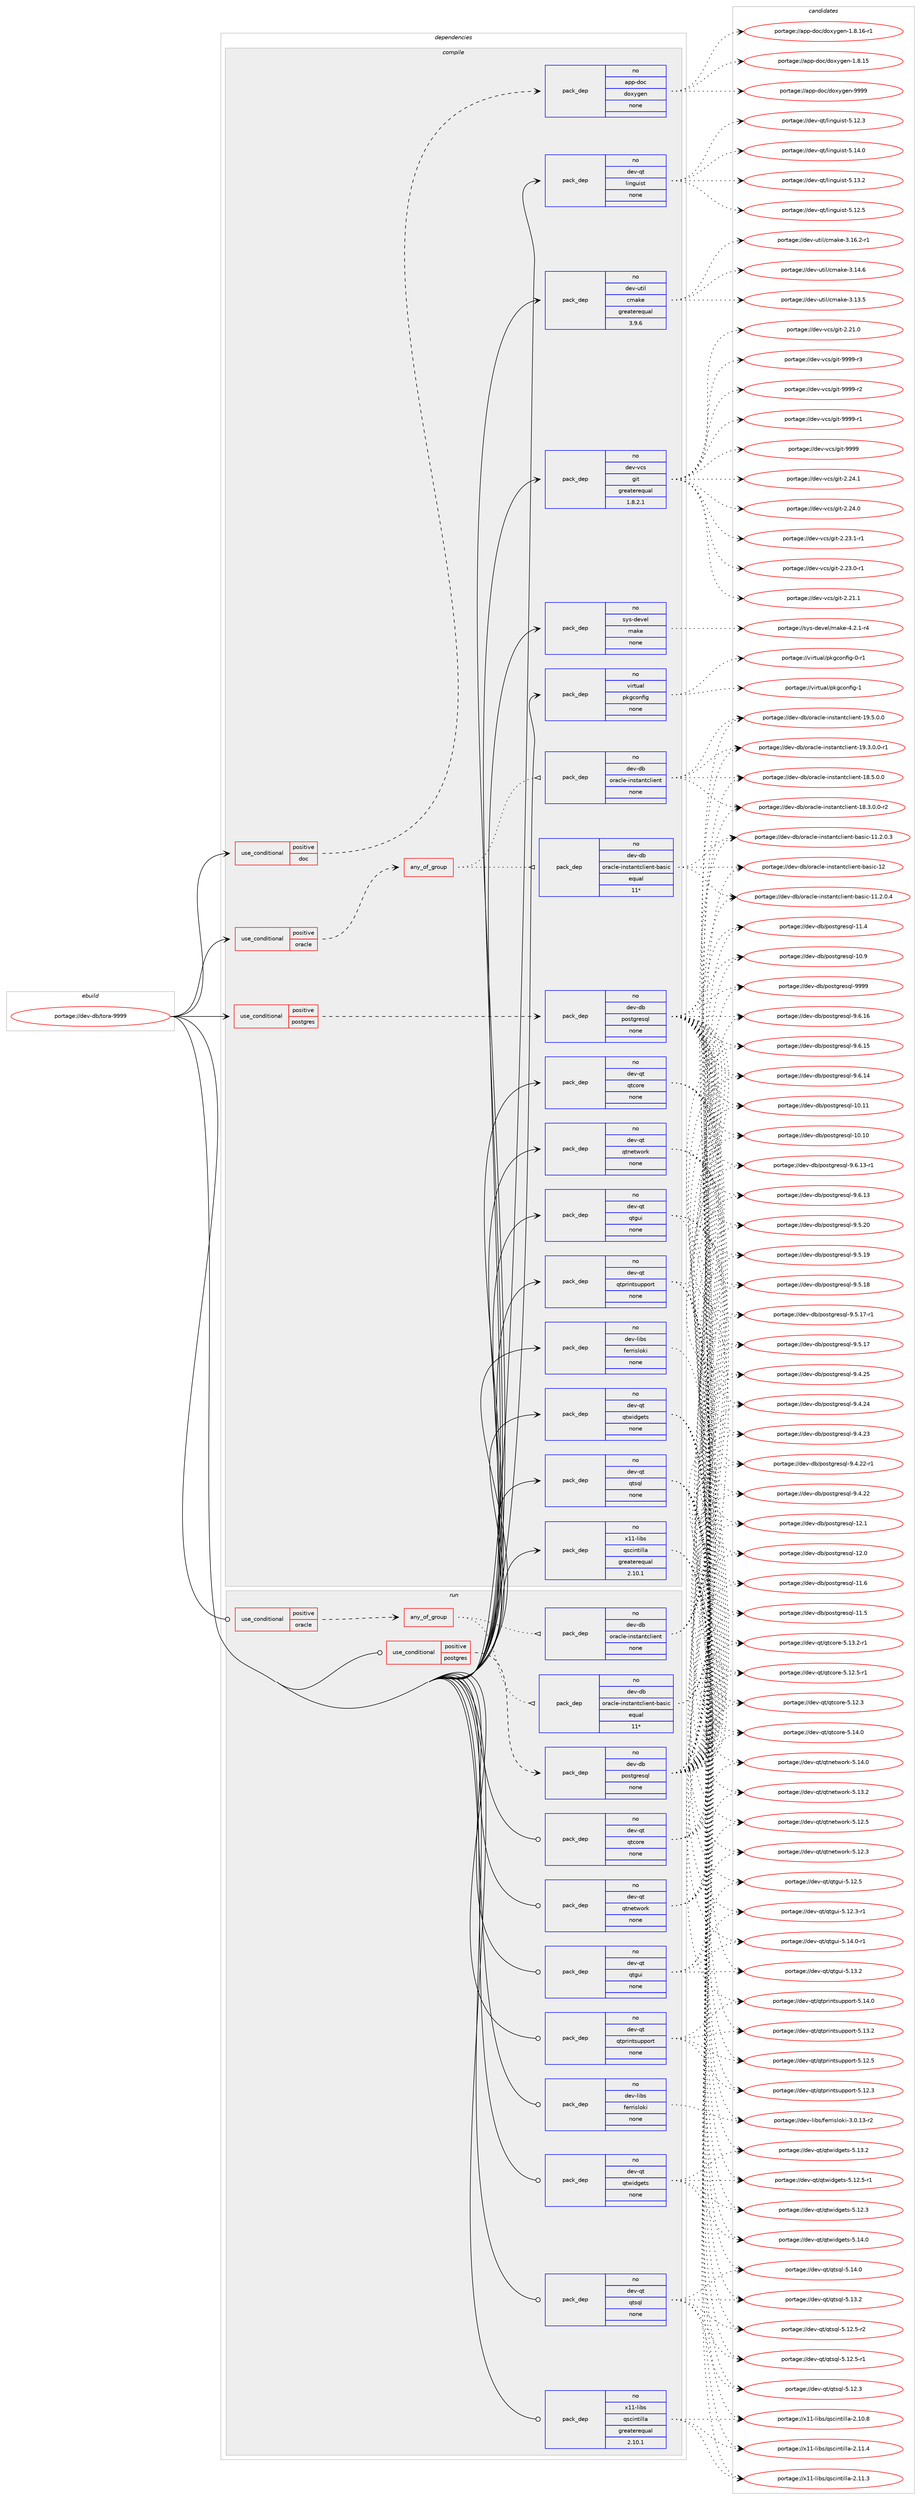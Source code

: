 digraph prolog {

# *************
# Graph options
# *************

newrank=true;
concentrate=true;
compound=true;
graph [rankdir=LR,fontname=Helvetica,fontsize=10,ranksep=1.5];#, ranksep=2.5, nodesep=0.2];
edge  [arrowhead=vee];
node  [fontname=Helvetica,fontsize=10];

# **********
# The ebuild
# **********

subgraph cluster_leftcol {
color=gray;
rank=same;
label=<<i>ebuild</i>>;
id [label="portage://dev-db/tora-9999", color=red, width=4, href="../dev-db/tora-9999.svg"];
}

# ****************
# The dependencies
# ****************

subgraph cluster_midcol {
color=gray;
label=<<i>dependencies</i>>;
subgraph cluster_compile {
fillcolor="#eeeeee";
style=filled;
label=<<i>compile</i>>;
subgraph cond135787 {
dependency576437 [label=<<TABLE BORDER="0" CELLBORDER="1" CELLSPACING="0" CELLPADDING="4"><TR><TD ROWSPAN="3" CELLPADDING="10">use_conditional</TD></TR><TR><TD>positive</TD></TR><TR><TD>doc</TD></TR></TABLE>>, shape=none, color=red];
subgraph pack433480 {
dependency576438 [label=<<TABLE BORDER="0" CELLBORDER="1" CELLSPACING="0" CELLPADDING="4" WIDTH="220"><TR><TD ROWSPAN="6" CELLPADDING="30">pack_dep</TD></TR><TR><TD WIDTH="110">no</TD></TR><TR><TD>app-doc</TD></TR><TR><TD>doxygen</TD></TR><TR><TD>none</TD></TR><TR><TD></TD></TR></TABLE>>, shape=none, color=blue];
}
dependency576437:e -> dependency576438:w [weight=20,style="dashed",arrowhead="vee"];
}
id:e -> dependency576437:w [weight=20,style="solid",arrowhead="vee"];
subgraph cond135788 {
dependency576439 [label=<<TABLE BORDER="0" CELLBORDER="1" CELLSPACING="0" CELLPADDING="4"><TR><TD ROWSPAN="3" CELLPADDING="10">use_conditional</TD></TR><TR><TD>positive</TD></TR><TR><TD>oracle</TD></TR></TABLE>>, shape=none, color=red];
subgraph any6933 {
dependency576440 [label=<<TABLE BORDER="0" CELLBORDER="1" CELLSPACING="0" CELLPADDING="4"><TR><TD CELLPADDING="10">any_of_group</TD></TR></TABLE>>, shape=none, color=red];subgraph pack433481 {
dependency576441 [label=<<TABLE BORDER="0" CELLBORDER="1" CELLSPACING="0" CELLPADDING="4" WIDTH="220"><TR><TD ROWSPAN="6" CELLPADDING="30">pack_dep</TD></TR><TR><TD WIDTH="110">no</TD></TR><TR><TD>dev-db</TD></TR><TR><TD>oracle-instantclient-basic</TD></TR><TR><TD>equal</TD></TR><TR><TD>11*</TD></TR></TABLE>>, shape=none, color=blue];
}
dependency576440:e -> dependency576441:w [weight=20,style="dotted",arrowhead="oinv"];
subgraph pack433482 {
dependency576442 [label=<<TABLE BORDER="0" CELLBORDER="1" CELLSPACING="0" CELLPADDING="4" WIDTH="220"><TR><TD ROWSPAN="6" CELLPADDING="30">pack_dep</TD></TR><TR><TD WIDTH="110">no</TD></TR><TR><TD>dev-db</TD></TR><TR><TD>oracle-instantclient</TD></TR><TR><TD>none</TD></TR><TR><TD></TD></TR></TABLE>>, shape=none, color=blue];
}
dependency576440:e -> dependency576442:w [weight=20,style="dotted",arrowhead="oinv"];
}
dependency576439:e -> dependency576440:w [weight=20,style="dashed",arrowhead="vee"];
}
id:e -> dependency576439:w [weight=20,style="solid",arrowhead="vee"];
subgraph cond135789 {
dependency576443 [label=<<TABLE BORDER="0" CELLBORDER="1" CELLSPACING="0" CELLPADDING="4"><TR><TD ROWSPAN="3" CELLPADDING="10">use_conditional</TD></TR><TR><TD>positive</TD></TR><TR><TD>postgres</TD></TR></TABLE>>, shape=none, color=red];
subgraph pack433483 {
dependency576444 [label=<<TABLE BORDER="0" CELLBORDER="1" CELLSPACING="0" CELLPADDING="4" WIDTH="220"><TR><TD ROWSPAN="6" CELLPADDING="30">pack_dep</TD></TR><TR><TD WIDTH="110">no</TD></TR><TR><TD>dev-db</TD></TR><TR><TD>postgresql</TD></TR><TR><TD>none</TD></TR><TR><TD></TD></TR></TABLE>>, shape=none, color=blue];
}
dependency576443:e -> dependency576444:w [weight=20,style="dashed",arrowhead="vee"];
}
id:e -> dependency576443:w [weight=20,style="solid",arrowhead="vee"];
subgraph pack433484 {
dependency576445 [label=<<TABLE BORDER="0" CELLBORDER="1" CELLSPACING="0" CELLPADDING="4" WIDTH="220"><TR><TD ROWSPAN="6" CELLPADDING="30">pack_dep</TD></TR><TR><TD WIDTH="110">no</TD></TR><TR><TD>dev-libs</TD></TR><TR><TD>ferrisloki</TD></TR><TR><TD>none</TD></TR><TR><TD></TD></TR></TABLE>>, shape=none, color=blue];
}
id:e -> dependency576445:w [weight=20,style="solid",arrowhead="vee"];
subgraph pack433485 {
dependency576446 [label=<<TABLE BORDER="0" CELLBORDER="1" CELLSPACING="0" CELLPADDING="4" WIDTH="220"><TR><TD ROWSPAN="6" CELLPADDING="30">pack_dep</TD></TR><TR><TD WIDTH="110">no</TD></TR><TR><TD>dev-qt</TD></TR><TR><TD>linguist</TD></TR><TR><TD>none</TD></TR><TR><TD></TD></TR></TABLE>>, shape=none, color=blue];
}
id:e -> dependency576446:w [weight=20,style="solid",arrowhead="vee"];
subgraph pack433486 {
dependency576447 [label=<<TABLE BORDER="0" CELLBORDER="1" CELLSPACING="0" CELLPADDING="4" WIDTH="220"><TR><TD ROWSPAN="6" CELLPADDING="30">pack_dep</TD></TR><TR><TD WIDTH="110">no</TD></TR><TR><TD>dev-qt</TD></TR><TR><TD>qtcore</TD></TR><TR><TD>none</TD></TR><TR><TD></TD></TR></TABLE>>, shape=none, color=blue];
}
id:e -> dependency576447:w [weight=20,style="solid",arrowhead="vee"];
subgraph pack433487 {
dependency576448 [label=<<TABLE BORDER="0" CELLBORDER="1" CELLSPACING="0" CELLPADDING="4" WIDTH="220"><TR><TD ROWSPAN="6" CELLPADDING="30">pack_dep</TD></TR><TR><TD WIDTH="110">no</TD></TR><TR><TD>dev-qt</TD></TR><TR><TD>qtgui</TD></TR><TR><TD>none</TD></TR><TR><TD></TD></TR></TABLE>>, shape=none, color=blue];
}
id:e -> dependency576448:w [weight=20,style="solid",arrowhead="vee"];
subgraph pack433488 {
dependency576449 [label=<<TABLE BORDER="0" CELLBORDER="1" CELLSPACING="0" CELLPADDING="4" WIDTH="220"><TR><TD ROWSPAN="6" CELLPADDING="30">pack_dep</TD></TR><TR><TD WIDTH="110">no</TD></TR><TR><TD>dev-qt</TD></TR><TR><TD>qtnetwork</TD></TR><TR><TD>none</TD></TR><TR><TD></TD></TR></TABLE>>, shape=none, color=blue];
}
id:e -> dependency576449:w [weight=20,style="solid",arrowhead="vee"];
subgraph pack433489 {
dependency576450 [label=<<TABLE BORDER="0" CELLBORDER="1" CELLSPACING="0" CELLPADDING="4" WIDTH="220"><TR><TD ROWSPAN="6" CELLPADDING="30">pack_dep</TD></TR><TR><TD WIDTH="110">no</TD></TR><TR><TD>dev-qt</TD></TR><TR><TD>qtprintsupport</TD></TR><TR><TD>none</TD></TR><TR><TD></TD></TR></TABLE>>, shape=none, color=blue];
}
id:e -> dependency576450:w [weight=20,style="solid",arrowhead="vee"];
subgraph pack433490 {
dependency576451 [label=<<TABLE BORDER="0" CELLBORDER="1" CELLSPACING="0" CELLPADDING="4" WIDTH="220"><TR><TD ROWSPAN="6" CELLPADDING="30">pack_dep</TD></TR><TR><TD WIDTH="110">no</TD></TR><TR><TD>dev-qt</TD></TR><TR><TD>qtsql</TD></TR><TR><TD>none</TD></TR><TR><TD></TD></TR></TABLE>>, shape=none, color=blue];
}
id:e -> dependency576451:w [weight=20,style="solid",arrowhead="vee"];
subgraph pack433491 {
dependency576452 [label=<<TABLE BORDER="0" CELLBORDER="1" CELLSPACING="0" CELLPADDING="4" WIDTH="220"><TR><TD ROWSPAN="6" CELLPADDING="30">pack_dep</TD></TR><TR><TD WIDTH="110">no</TD></TR><TR><TD>dev-qt</TD></TR><TR><TD>qtwidgets</TD></TR><TR><TD>none</TD></TR><TR><TD></TD></TR></TABLE>>, shape=none, color=blue];
}
id:e -> dependency576452:w [weight=20,style="solid",arrowhead="vee"];
subgraph pack433492 {
dependency576453 [label=<<TABLE BORDER="0" CELLBORDER="1" CELLSPACING="0" CELLPADDING="4" WIDTH="220"><TR><TD ROWSPAN="6" CELLPADDING="30">pack_dep</TD></TR><TR><TD WIDTH="110">no</TD></TR><TR><TD>dev-util</TD></TR><TR><TD>cmake</TD></TR><TR><TD>greaterequal</TD></TR><TR><TD>3.9.6</TD></TR></TABLE>>, shape=none, color=blue];
}
id:e -> dependency576453:w [weight=20,style="solid",arrowhead="vee"];
subgraph pack433493 {
dependency576454 [label=<<TABLE BORDER="0" CELLBORDER="1" CELLSPACING="0" CELLPADDING="4" WIDTH="220"><TR><TD ROWSPAN="6" CELLPADDING="30">pack_dep</TD></TR><TR><TD WIDTH="110">no</TD></TR><TR><TD>dev-vcs</TD></TR><TR><TD>git</TD></TR><TR><TD>greaterequal</TD></TR><TR><TD>1.8.2.1</TD></TR></TABLE>>, shape=none, color=blue];
}
id:e -> dependency576454:w [weight=20,style="solid",arrowhead="vee"];
subgraph pack433494 {
dependency576455 [label=<<TABLE BORDER="0" CELLBORDER="1" CELLSPACING="0" CELLPADDING="4" WIDTH="220"><TR><TD ROWSPAN="6" CELLPADDING="30">pack_dep</TD></TR><TR><TD WIDTH="110">no</TD></TR><TR><TD>sys-devel</TD></TR><TR><TD>make</TD></TR><TR><TD>none</TD></TR><TR><TD></TD></TR></TABLE>>, shape=none, color=blue];
}
id:e -> dependency576455:w [weight=20,style="solid",arrowhead="vee"];
subgraph pack433495 {
dependency576456 [label=<<TABLE BORDER="0" CELLBORDER="1" CELLSPACING="0" CELLPADDING="4" WIDTH="220"><TR><TD ROWSPAN="6" CELLPADDING="30">pack_dep</TD></TR><TR><TD WIDTH="110">no</TD></TR><TR><TD>virtual</TD></TR><TR><TD>pkgconfig</TD></TR><TR><TD>none</TD></TR><TR><TD></TD></TR></TABLE>>, shape=none, color=blue];
}
id:e -> dependency576456:w [weight=20,style="solid",arrowhead="vee"];
subgraph pack433496 {
dependency576457 [label=<<TABLE BORDER="0" CELLBORDER="1" CELLSPACING="0" CELLPADDING="4" WIDTH="220"><TR><TD ROWSPAN="6" CELLPADDING="30">pack_dep</TD></TR><TR><TD WIDTH="110">no</TD></TR><TR><TD>x11-libs</TD></TR><TR><TD>qscintilla</TD></TR><TR><TD>greaterequal</TD></TR><TR><TD>2.10.1</TD></TR></TABLE>>, shape=none, color=blue];
}
id:e -> dependency576457:w [weight=20,style="solid",arrowhead="vee"];
}
subgraph cluster_compileandrun {
fillcolor="#eeeeee";
style=filled;
label=<<i>compile and run</i>>;
}
subgraph cluster_run {
fillcolor="#eeeeee";
style=filled;
label=<<i>run</i>>;
subgraph cond135790 {
dependency576458 [label=<<TABLE BORDER="0" CELLBORDER="1" CELLSPACING="0" CELLPADDING="4"><TR><TD ROWSPAN="3" CELLPADDING="10">use_conditional</TD></TR><TR><TD>positive</TD></TR><TR><TD>oracle</TD></TR></TABLE>>, shape=none, color=red];
subgraph any6934 {
dependency576459 [label=<<TABLE BORDER="0" CELLBORDER="1" CELLSPACING="0" CELLPADDING="4"><TR><TD CELLPADDING="10">any_of_group</TD></TR></TABLE>>, shape=none, color=red];subgraph pack433497 {
dependency576460 [label=<<TABLE BORDER="0" CELLBORDER="1" CELLSPACING="0" CELLPADDING="4" WIDTH="220"><TR><TD ROWSPAN="6" CELLPADDING="30">pack_dep</TD></TR><TR><TD WIDTH="110">no</TD></TR><TR><TD>dev-db</TD></TR><TR><TD>oracle-instantclient-basic</TD></TR><TR><TD>equal</TD></TR><TR><TD>11*</TD></TR></TABLE>>, shape=none, color=blue];
}
dependency576459:e -> dependency576460:w [weight=20,style="dotted",arrowhead="oinv"];
subgraph pack433498 {
dependency576461 [label=<<TABLE BORDER="0" CELLBORDER="1" CELLSPACING="0" CELLPADDING="4" WIDTH="220"><TR><TD ROWSPAN="6" CELLPADDING="30">pack_dep</TD></TR><TR><TD WIDTH="110">no</TD></TR><TR><TD>dev-db</TD></TR><TR><TD>oracle-instantclient</TD></TR><TR><TD>none</TD></TR><TR><TD></TD></TR></TABLE>>, shape=none, color=blue];
}
dependency576459:e -> dependency576461:w [weight=20,style="dotted",arrowhead="oinv"];
}
dependency576458:e -> dependency576459:w [weight=20,style="dashed",arrowhead="vee"];
}
id:e -> dependency576458:w [weight=20,style="solid",arrowhead="odot"];
subgraph cond135791 {
dependency576462 [label=<<TABLE BORDER="0" CELLBORDER="1" CELLSPACING="0" CELLPADDING="4"><TR><TD ROWSPAN="3" CELLPADDING="10">use_conditional</TD></TR><TR><TD>positive</TD></TR><TR><TD>postgres</TD></TR></TABLE>>, shape=none, color=red];
subgraph pack433499 {
dependency576463 [label=<<TABLE BORDER="0" CELLBORDER="1" CELLSPACING="0" CELLPADDING="4" WIDTH="220"><TR><TD ROWSPAN="6" CELLPADDING="30">pack_dep</TD></TR><TR><TD WIDTH="110">no</TD></TR><TR><TD>dev-db</TD></TR><TR><TD>postgresql</TD></TR><TR><TD>none</TD></TR><TR><TD></TD></TR></TABLE>>, shape=none, color=blue];
}
dependency576462:e -> dependency576463:w [weight=20,style="dashed",arrowhead="vee"];
}
id:e -> dependency576462:w [weight=20,style="solid",arrowhead="odot"];
subgraph pack433500 {
dependency576464 [label=<<TABLE BORDER="0" CELLBORDER="1" CELLSPACING="0" CELLPADDING="4" WIDTH="220"><TR><TD ROWSPAN="6" CELLPADDING="30">pack_dep</TD></TR><TR><TD WIDTH="110">no</TD></TR><TR><TD>dev-libs</TD></TR><TR><TD>ferrisloki</TD></TR><TR><TD>none</TD></TR><TR><TD></TD></TR></TABLE>>, shape=none, color=blue];
}
id:e -> dependency576464:w [weight=20,style="solid",arrowhead="odot"];
subgraph pack433501 {
dependency576465 [label=<<TABLE BORDER="0" CELLBORDER="1" CELLSPACING="0" CELLPADDING="4" WIDTH="220"><TR><TD ROWSPAN="6" CELLPADDING="30">pack_dep</TD></TR><TR><TD WIDTH="110">no</TD></TR><TR><TD>dev-qt</TD></TR><TR><TD>qtcore</TD></TR><TR><TD>none</TD></TR><TR><TD></TD></TR></TABLE>>, shape=none, color=blue];
}
id:e -> dependency576465:w [weight=20,style="solid",arrowhead="odot"];
subgraph pack433502 {
dependency576466 [label=<<TABLE BORDER="0" CELLBORDER="1" CELLSPACING="0" CELLPADDING="4" WIDTH="220"><TR><TD ROWSPAN="6" CELLPADDING="30">pack_dep</TD></TR><TR><TD WIDTH="110">no</TD></TR><TR><TD>dev-qt</TD></TR><TR><TD>qtgui</TD></TR><TR><TD>none</TD></TR><TR><TD></TD></TR></TABLE>>, shape=none, color=blue];
}
id:e -> dependency576466:w [weight=20,style="solid",arrowhead="odot"];
subgraph pack433503 {
dependency576467 [label=<<TABLE BORDER="0" CELLBORDER="1" CELLSPACING="0" CELLPADDING="4" WIDTH="220"><TR><TD ROWSPAN="6" CELLPADDING="30">pack_dep</TD></TR><TR><TD WIDTH="110">no</TD></TR><TR><TD>dev-qt</TD></TR><TR><TD>qtnetwork</TD></TR><TR><TD>none</TD></TR><TR><TD></TD></TR></TABLE>>, shape=none, color=blue];
}
id:e -> dependency576467:w [weight=20,style="solid",arrowhead="odot"];
subgraph pack433504 {
dependency576468 [label=<<TABLE BORDER="0" CELLBORDER="1" CELLSPACING="0" CELLPADDING="4" WIDTH="220"><TR><TD ROWSPAN="6" CELLPADDING="30">pack_dep</TD></TR><TR><TD WIDTH="110">no</TD></TR><TR><TD>dev-qt</TD></TR><TR><TD>qtprintsupport</TD></TR><TR><TD>none</TD></TR><TR><TD></TD></TR></TABLE>>, shape=none, color=blue];
}
id:e -> dependency576468:w [weight=20,style="solid",arrowhead="odot"];
subgraph pack433505 {
dependency576469 [label=<<TABLE BORDER="0" CELLBORDER="1" CELLSPACING="0" CELLPADDING="4" WIDTH="220"><TR><TD ROWSPAN="6" CELLPADDING="30">pack_dep</TD></TR><TR><TD WIDTH="110">no</TD></TR><TR><TD>dev-qt</TD></TR><TR><TD>qtsql</TD></TR><TR><TD>none</TD></TR><TR><TD></TD></TR></TABLE>>, shape=none, color=blue];
}
id:e -> dependency576469:w [weight=20,style="solid",arrowhead="odot"];
subgraph pack433506 {
dependency576470 [label=<<TABLE BORDER="0" CELLBORDER="1" CELLSPACING="0" CELLPADDING="4" WIDTH="220"><TR><TD ROWSPAN="6" CELLPADDING="30">pack_dep</TD></TR><TR><TD WIDTH="110">no</TD></TR><TR><TD>dev-qt</TD></TR><TR><TD>qtwidgets</TD></TR><TR><TD>none</TD></TR><TR><TD></TD></TR></TABLE>>, shape=none, color=blue];
}
id:e -> dependency576470:w [weight=20,style="solid",arrowhead="odot"];
subgraph pack433507 {
dependency576471 [label=<<TABLE BORDER="0" CELLBORDER="1" CELLSPACING="0" CELLPADDING="4" WIDTH="220"><TR><TD ROWSPAN="6" CELLPADDING="30">pack_dep</TD></TR><TR><TD WIDTH="110">no</TD></TR><TR><TD>x11-libs</TD></TR><TR><TD>qscintilla</TD></TR><TR><TD>greaterequal</TD></TR><TR><TD>2.10.1</TD></TR></TABLE>>, shape=none, color=blue];
}
id:e -> dependency576471:w [weight=20,style="solid",arrowhead="odot"];
}
}

# **************
# The candidates
# **************

subgraph cluster_choices {
rank=same;
color=gray;
label=<<i>candidates</i>>;

subgraph choice433480 {
color=black;
nodesep=1;
choice971121124510011199471001111201211031011104557575757 [label="portage://app-doc/doxygen-9999", color=red, width=4,href="../app-doc/doxygen-9999.svg"];
choice97112112451001119947100111120121103101110454946564649544511449 [label="portage://app-doc/doxygen-1.8.16-r1", color=red, width=4,href="../app-doc/doxygen-1.8.16-r1.svg"];
choice9711211245100111994710011112012110310111045494656464953 [label="portage://app-doc/doxygen-1.8.15", color=red, width=4,href="../app-doc/doxygen-1.8.15.svg"];
dependency576438:e -> choice971121124510011199471001111201211031011104557575757:w [style=dotted,weight="100"];
dependency576438:e -> choice97112112451001119947100111120121103101110454946564649544511449:w [style=dotted,weight="100"];
dependency576438:e -> choice9711211245100111994710011112012110310111045494656464953:w [style=dotted,weight="100"];
}
subgraph choice433481 {
color=black;
nodesep=1;
choice100101118451009847111114979910810145105110115116971101169910810510111011645989711510599454950 [label="portage://dev-db/oracle-instantclient-basic-12", color=red, width=4,href="../dev-db/oracle-instantclient-basic-12.svg"];
choice100101118451009847111114979910810145105110115116971101169910810510111011645989711510599454949465046484652 [label="portage://dev-db/oracle-instantclient-basic-11.2.0.4", color=red, width=4,href="../dev-db/oracle-instantclient-basic-11.2.0.4.svg"];
choice100101118451009847111114979910810145105110115116971101169910810510111011645989711510599454949465046484651 [label="portage://dev-db/oracle-instantclient-basic-11.2.0.3", color=red, width=4,href="../dev-db/oracle-instantclient-basic-11.2.0.3.svg"];
dependency576441:e -> choice100101118451009847111114979910810145105110115116971101169910810510111011645989711510599454950:w [style=dotted,weight="100"];
dependency576441:e -> choice100101118451009847111114979910810145105110115116971101169910810510111011645989711510599454949465046484652:w [style=dotted,weight="100"];
dependency576441:e -> choice100101118451009847111114979910810145105110115116971101169910810510111011645989711510599454949465046484651:w [style=dotted,weight="100"];
}
subgraph choice433482 {
color=black;
nodesep=1;
choice1001011184510098471111149799108101451051101151169711011699108105101110116454957465346484648 [label="portage://dev-db/oracle-instantclient-19.5.0.0", color=red, width=4,href="../dev-db/oracle-instantclient-19.5.0.0.svg"];
choice10010111845100984711111497991081014510511011511697110116991081051011101164549574651464846484511449 [label="portage://dev-db/oracle-instantclient-19.3.0.0-r1", color=red, width=4,href="../dev-db/oracle-instantclient-19.3.0.0-r1.svg"];
choice1001011184510098471111149799108101451051101151169711011699108105101110116454956465346484648 [label="portage://dev-db/oracle-instantclient-18.5.0.0", color=red, width=4,href="../dev-db/oracle-instantclient-18.5.0.0.svg"];
choice10010111845100984711111497991081014510511011511697110116991081051011101164549564651464846484511450 [label="portage://dev-db/oracle-instantclient-18.3.0.0-r2", color=red, width=4,href="../dev-db/oracle-instantclient-18.3.0.0-r2.svg"];
dependency576442:e -> choice1001011184510098471111149799108101451051101151169711011699108105101110116454957465346484648:w [style=dotted,weight="100"];
dependency576442:e -> choice10010111845100984711111497991081014510511011511697110116991081051011101164549574651464846484511449:w [style=dotted,weight="100"];
dependency576442:e -> choice1001011184510098471111149799108101451051101151169711011699108105101110116454956465346484648:w [style=dotted,weight="100"];
dependency576442:e -> choice10010111845100984711111497991081014510511011511697110116991081051011101164549564651464846484511450:w [style=dotted,weight="100"];
}
subgraph choice433483 {
color=black;
nodesep=1;
choice1001011184510098471121111151161031141011151131084557575757 [label="portage://dev-db/postgresql-9999", color=red, width=4,href="../dev-db/postgresql-9999.svg"];
choice10010111845100984711211111511610311410111511310845574654464954 [label="portage://dev-db/postgresql-9.6.16", color=red, width=4,href="../dev-db/postgresql-9.6.16.svg"];
choice10010111845100984711211111511610311410111511310845574654464953 [label="portage://dev-db/postgresql-9.6.15", color=red, width=4,href="../dev-db/postgresql-9.6.15.svg"];
choice10010111845100984711211111511610311410111511310845574654464952 [label="portage://dev-db/postgresql-9.6.14", color=red, width=4,href="../dev-db/postgresql-9.6.14.svg"];
choice100101118451009847112111115116103114101115113108455746544649514511449 [label="portage://dev-db/postgresql-9.6.13-r1", color=red, width=4,href="../dev-db/postgresql-9.6.13-r1.svg"];
choice10010111845100984711211111511610311410111511310845574654464951 [label="portage://dev-db/postgresql-9.6.13", color=red, width=4,href="../dev-db/postgresql-9.6.13.svg"];
choice10010111845100984711211111511610311410111511310845574653465048 [label="portage://dev-db/postgresql-9.5.20", color=red, width=4,href="../dev-db/postgresql-9.5.20.svg"];
choice10010111845100984711211111511610311410111511310845574653464957 [label="portage://dev-db/postgresql-9.5.19", color=red, width=4,href="../dev-db/postgresql-9.5.19.svg"];
choice10010111845100984711211111511610311410111511310845574653464956 [label="portage://dev-db/postgresql-9.5.18", color=red, width=4,href="../dev-db/postgresql-9.5.18.svg"];
choice100101118451009847112111115116103114101115113108455746534649554511449 [label="portage://dev-db/postgresql-9.5.17-r1", color=red, width=4,href="../dev-db/postgresql-9.5.17-r1.svg"];
choice10010111845100984711211111511610311410111511310845574653464955 [label="portage://dev-db/postgresql-9.5.17", color=red, width=4,href="../dev-db/postgresql-9.5.17.svg"];
choice10010111845100984711211111511610311410111511310845574652465053 [label="portage://dev-db/postgresql-9.4.25", color=red, width=4,href="../dev-db/postgresql-9.4.25.svg"];
choice10010111845100984711211111511610311410111511310845574652465052 [label="portage://dev-db/postgresql-9.4.24", color=red, width=4,href="../dev-db/postgresql-9.4.24.svg"];
choice10010111845100984711211111511610311410111511310845574652465051 [label="portage://dev-db/postgresql-9.4.23", color=red, width=4,href="../dev-db/postgresql-9.4.23.svg"];
choice100101118451009847112111115116103114101115113108455746524650504511449 [label="portage://dev-db/postgresql-9.4.22-r1", color=red, width=4,href="../dev-db/postgresql-9.4.22-r1.svg"];
choice10010111845100984711211111511610311410111511310845574652465050 [label="portage://dev-db/postgresql-9.4.22", color=red, width=4,href="../dev-db/postgresql-9.4.22.svg"];
choice1001011184510098471121111151161031141011151131084549504649 [label="portage://dev-db/postgresql-12.1", color=red, width=4,href="../dev-db/postgresql-12.1.svg"];
choice1001011184510098471121111151161031141011151131084549504648 [label="portage://dev-db/postgresql-12.0", color=red, width=4,href="../dev-db/postgresql-12.0.svg"];
choice1001011184510098471121111151161031141011151131084549494654 [label="portage://dev-db/postgresql-11.6", color=red, width=4,href="../dev-db/postgresql-11.6.svg"];
choice1001011184510098471121111151161031141011151131084549494653 [label="portage://dev-db/postgresql-11.5", color=red, width=4,href="../dev-db/postgresql-11.5.svg"];
choice1001011184510098471121111151161031141011151131084549494652 [label="portage://dev-db/postgresql-11.4", color=red, width=4,href="../dev-db/postgresql-11.4.svg"];
choice1001011184510098471121111151161031141011151131084549484657 [label="portage://dev-db/postgresql-10.9", color=red, width=4,href="../dev-db/postgresql-10.9.svg"];
choice100101118451009847112111115116103114101115113108454948464949 [label="portage://dev-db/postgresql-10.11", color=red, width=4,href="../dev-db/postgresql-10.11.svg"];
choice100101118451009847112111115116103114101115113108454948464948 [label="portage://dev-db/postgresql-10.10", color=red, width=4,href="../dev-db/postgresql-10.10.svg"];
dependency576444:e -> choice1001011184510098471121111151161031141011151131084557575757:w [style=dotted,weight="100"];
dependency576444:e -> choice10010111845100984711211111511610311410111511310845574654464954:w [style=dotted,weight="100"];
dependency576444:e -> choice10010111845100984711211111511610311410111511310845574654464953:w [style=dotted,weight="100"];
dependency576444:e -> choice10010111845100984711211111511610311410111511310845574654464952:w [style=dotted,weight="100"];
dependency576444:e -> choice100101118451009847112111115116103114101115113108455746544649514511449:w [style=dotted,weight="100"];
dependency576444:e -> choice10010111845100984711211111511610311410111511310845574654464951:w [style=dotted,weight="100"];
dependency576444:e -> choice10010111845100984711211111511610311410111511310845574653465048:w [style=dotted,weight="100"];
dependency576444:e -> choice10010111845100984711211111511610311410111511310845574653464957:w [style=dotted,weight="100"];
dependency576444:e -> choice10010111845100984711211111511610311410111511310845574653464956:w [style=dotted,weight="100"];
dependency576444:e -> choice100101118451009847112111115116103114101115113108455746534649554511449:w [style=dotted,weight="100"];
dependency576444:e -> choice10010111845100984711211111511610311410111511310845574653464955:w [style=dotted,weight="100"];
dependency576444:e -> choice10010111845100984711211111511610311410111511310845574652465053:w [style=dotted,weight="100"];
dependency576444:e -> choice10010111845100984711211111511610311410111511310845574652465052:w [style=dotted,weight="100"];
dependency576444:e -> choice10010111845100984711211111511610311410111511310845574652465051:w [style=dotted,weight="100"];
dependency576444:e -> choice100101118451009847112111115116103114101115113108455746524650504511449:w [style=dotted,weight="100"];
dependency576444:e -> choice10010111845100984711211111511610311410111511310845574652465050:w [style=dotted,weight="100"];
dependency576444:e -> choice1001011184510098471121111151161031141011151131084549504649:w [style=dotted,weight="100"];
dependency576444:e -> choice1001011184510098471121111151161031141011151131084549504648:w [style=dotted,weight="100"];
dependency576444:e -> choice1001011184510098471121111151161031141011151131084549494654:w [style=dotted,weight="100"];
dependency576444:e -> choice1001011184510098471121111151161031141011151131084549494653:w [style=dotted,weight="100"];
dependency576444:e -> choice1001011184510098471121111151161031141011151131084549494652:w [style=dotted,weight="100"];
dependency576444:e -> choice1001011184510098471121111151161031141011151131084549484657:w [style=dotted,weight="100"];
dependency576444:e -> choice100101118451009847112111115116103114101115113108454948464949:w [style=dotted,weight="100"];
dependency576444:e -> choice100101118451009847112111115116103114101115113108454948464948:w [style=dotted,weight="100"];
}
subgraph choice433484 {
color=black;
nodesep=1;
choice100101118451081059811547102101114114105115108111107105455146484649514511450 [label="portage://dev-libs/ferrisloki-3.0.13-r2", color=red, width=4,href="../dev-libs/ferrisloki-3.0.13-r2.svg"];
dependency576445:e -> choice100101118451081059811547102101114114105115108111107105455146484649514511450:w [style=dotted,weight="100"];
}
subgraph choice433485 {
color=black;
nodesep=1;
choice100101118451131164710810511010311710511511645534649524648 [label="portage://dev-qt/linguist-5.14.0", color=red, width=4,href="../dev-qt/linguist-5.14.0.svg"];
choice100101118451131164710810511010311710511511645534649514650 [label="portage://dev-qt/linguist-5.13.2", color=red, width=4,href="../dev-qt/linguist-5.13.2.svg"];
choice100101118451131164710810511010311710511511645534649504653 [label="portage://dev-qt/linguist-5.12.5", color=red, width=4,href="../dev-qt/linguist-5.12.5.svg"];
choice100101118451131164710810511010311710511511645534649504651 [label="portage://dev-qt/linguist-5.12.3", color=red, width=4,href="../dev-qt/linguist-5.12.3.svg"];
dependency576446:e -> choice100101118451131164710810511010311710511511645534649524648:w [style=dotted,weight="100"];
dependency576446:e -> choice100101118451131164710810511010311710511511645534649514650:w [style=dotted,weight="100"];
dependency576446:e -> choice100101118451131164710810511010311710511511645534649504653:w [style=dotted,weight="100"];
dependency576446:e -> choice100101118451131164710810511010311710511511645534649504651:w [style=dotted,weight="100"];
}
subgraph choice433486 {
color=black;
nodesep=1;
choice10010111845113116471131169911111410145534649524648 [label="portage://dev-qt/qtcore-5.14.0", color=red, width=4,href="../dev-qt/qtcore-5.14.0.svg"];
choice100101118451131164711311699111114101455346495146504511449 [label="portage://dev-qt/qtcore-5.13.2-r1", color=red, width=4,href="../dev-qt/qtcore-5.13.2-r1.svg"];
choice100101118451131164711311699111114101455346495046534511449 [label="portage://dev-qt/qtcore-5.12.5-r1", color=red, width=4,href="../dev-qt/qtcore-5.12.5-r1.svg"];
choice10010111845113116471131169911111410145534649504651 [label="portage://dev-qt/qtcore-5.12.3", color=red, width=4,href="../dev-qt/qtcore-5.12.3.svg"];
dependency576447:e -> choice10010111845113116471131169911111410145534649524648:w [style=dotted,weight="100"];
dependency576447:e -> choice100101118451131164711311699111114101455346495146504511449:w [style=dotted,weight="100"];
dependency576447:e -> choice100101118451131164711311699111114101455346495046534511449:w [style=dotted,weight="100"];
dependency576447:e -> choice10010111845113116471131169911111410145534649504651:w [style=dotted,weight="100"];
}
subgraph choice433487 {
color=black;
nodesep=1;
choice1001011184511311647113116103117105455346495246484511449 [label="portage://dev-qt/qtgui-5.14.0-r1", color=red, width=4,href="../dev-qt/qtgui-5.14.0-r1.svg"];
choice100101118451131164711311610311710545534649514650 [label="portage://dev-qt/qtgui-5.13.2", color=red, width=4,href="../dev-qt/qtgui-5.13.2.svg"];
choice100101118451131164711311610311710545534649504653 [label="portage://dev-qt/qtgui-5.12.5", color=red, width=4,href="../dev-qt/qtgui-5.12.5.svg"];
choice1001011184511311647113116103117105455346495046514511449 [label="portage://dev-qt/qtgui-5.12.3-r1", color=red, width=4,href="../dev-qt/qtgui-5.12.3-r1.svg"];
dependency576448:e -> choice1001011184511311647113116103117105455346495246484511449:w [style=dotted,weight="100"];
dependency576448:e -> choice100101118451131164711311610311710545534649514650:w [style=dotted,weight="100"];
dependency576448:e -> choice100101118451131164711311610311710545534649504653:w [style=dotted,weight="100"];
dependency576448:e -> choice1001011184511311647113116103117105455346495046514511449:w [style=dotted,weight="100"];
}
subgraph choice433488 {
color=black;
nodesep=1;
choice100101118451131164711311611010111611911111410745534649524648 [label="portage://dev-qt/qtnetwork-5.14.0", color=red, width=4,href="../dev-qt/qtnetwork-5.14.0.svg"];
choice100101118451131164711311611010111611911111410745534649514650 [label="portage://dev-qt/qtnetwork-5.13.2", color=red, width=4,href="../dev-qt/qtnetwork-5.13.2.svg"];
choice100101118451131164711311611010111611911111410745534649504653 [label="portage://dev-qt/qtnetwork-5.12.5", color=red, width=4,href="../dev-qt/qtnetwork-5.12.5.svg"];
choice100101118451131164711311611010111611911111410745534649504651 [label="portage://dev-qt/qtnetwork-5.12.3", color=red, width=4,href="../dev-qt/qtnetwork-5.12.3.svg"];
dependency576449:e -> choice100101118451131164711311611010111611911111410745534649524648:w [style=dotted,weight="100"];
dependency576449:e -> choice100101118451131164711311611010111611911111410745534649514650:w [style=dotted,weight="100"];
dependency576449:e -> choice100101118451131164711311611010111611911111410745534649504653:w [style=dotted,weight="100"];
dependency576449:e -> choice100101118451131164711311611010111611911111410745534649504651:w [style=dotted,weight="100"];
}
subgraph choice433489 {
color=black;
nodesep=1;
choice100101118451131164711311611211410511011611511711211211111411645534649524648 [label="portage://dev-qt/qtprintsupport-5.14.0", color=red, width=4,href="../dev-qt/qtprintsupport-5.14.0.svg"];
choice100101118451131164711311611211410511011611511711211211111411645534649514650 [label="portage://dev-qt/qtprintsupport-5.13.2", color=red, width=4,href="../dev-qt/qtprintsupport-5.13.2.svg"];
choice100101118451131164711311611211410511011611511711211211111411645534649504653 [label="portage://dev-qt/qtprintsupport-5.12.5", color=red, width=4,href="../dev-qt/qtprintsupport-5.12.5.svg"];
choice100101118451131164711311611211410511011611511711211211111411645534649504651 [label="portage://dev-qt/qtprintsupport-5.12.3", color=red, width=4,href="../dev-qt/qtprintsupport-5.12.3.svg"];
dependency576450:e -> choice100101118451131164711311611211410511011611511711211211111411645534649524648:w [style=dotted,weight="100"];
dependency576450:e -> choice100101118451131164711311611211410511011611511711211211111411645534649514650:w [style=dotted,weight="100"];
dependency576450:e -> choice100101118451131164711311611211410511011611511711211211111411645534649504653:w [style=dotted,weight="100"];
dependency576450:e -> choice100101118451131164711311611211410511011611511711211211111411645534649504651:w [style=dotted,weight="100"];
}
subgraph choice433490 {
color=black;
nodesep=1;
choice100101118451131164711311611511310845534649524648 [label="portage://dev-qt/qtsql-5.14.0", color=red, width=4,href="../dev-qt/qtsql-5.14.0.svg"];
choice100101118451131164711311611511310845534649514650 [label="portage://dev-qt/qtsql-5.13.2", color=red, width=4,href="../dev-qt/qtsql-5.13.2.svg"];
choice1001011184511311647113116115113108455346495046534511450 [label="portage://dev-qt/qtsql-5.12.5-r2", color=red, width=4,href="../dev-qt/qtsql-5.12.5-r2.svg"];
choice1001011184511311647113116115113108455346495046534511449 [label="portage://dev-qt/qtsql-5.12.5-r1", color=red, width=4,href="../dev-qt/qtsql-5.12.5-r1.svg"];
choice100101118451131164711311611511310845534649504651 [label="portage://dev-qt/qtsql-5.12.3", color=red, width=4,href="../dev-qt/qtsql-5.12.3.svg"];
dependency576451:e -> choice100101118451131164711311611511310845534649524648:w [style=dotted,weight="100"];
dependency576451:e -> choice100101118451131164711311611511310845534649514650:w [style=dotted,weight="100"];
dependency576451:e -> choice1001011184511311647113116115113108455346495046534511450:w [style=dotted,weight="100"];
dependency576451:e -> choice1001011184511311647113116115113108455346495046534511449:w [style=dotted,weight="100"];
dependency576451:e -> choice100101118451131164711311611511310845534649504651:w [style=dotted,weight="100"];
}
subgraph choice433491 {
color=black;
nodesep=1;
choice100101118451131164711311611910510010310111611545534649524648 [label="portage://dev-qt/qtwidgets-5.14.0", color=red, width=4,href="../dev-qt/qtwidgets-5.14.0.svg"];
choice100101118451131164711311611910510010310111611545534649514650 [label="portage://dev-qt/qtwidgets-5.13.2", color=red, width=4,href="../dev-qt/qtwidgets-5.13.2.svg"];
choice1001011184511311647113116119105100103101116115455346495046534511449 [label="portage://dev-qt/qtwidgets-5.12.5-r1", color=red, width=4,href="../dev-qt/qtwidgets-5.12.5-r1.svg"];
choice100101118451131164711311611910510010310111611545534649504651 [label="portage://dev-qt/qtwidgets-5.12.3", color=red, width=4,href="../dev-qt/qtwidgets-5.12.3.svg"];
dependency576452:e -> choice100101118451131164711311611910510010310111611545534649524648:w [style=dotted,weight="100"];
dependency576452:e -> choice100101118451131164711311611910510010310111611545534649514650:w [style=dotted,weight="100"];
dependency576452:e -> choice1001011184511311647113116119105100103101116115455346495046534511449:w [style=dotted,weight="100"];
dependency576452:e -> choice100101118451131164711311611910510010310111611545534649504651:w [style=dotted,weight="100"];
}
subgraph choice433492 {
color=black;
nodesep=1;
choice10010111845117116105108479910997107101455146495446504511449 [label="portage://dev-util/cmake-3.16.2-r1", color=red, width=4,href="../dev-util/cmake-3.16.2-r1.svg"];
choice1001011184511711610510847991099710710145514649524654 [label="portage://dev-util/cmake-3.14.6", color=red, width=4,href="../dev-util/cmake-3.14.6.svg"];
choice1001011184511711610510847991099710710145514649514653 [label="portage://dev-util/cmake-3.13.5", color=red, width=4,href="../dev-util/cmake-3.13.5.svg"];
dependency576453:e -> choice10010111845117116105108479910997107101455146495446504511449:w [style=dotted,weight="100"];
dependency576453:e -> choice1001011184511711610510847991099710710145514649524654:w [style=dotted,weight="100"];
dependency576453:e -> choice1001011184511711610510847991099710710145514649514653:w [style=dotted,weight="100"];
}
subgraph choice433493 {
color=black;
nodesep=1;
choice10010111845118991154710310511645575757574511451 [label="portage://dev-vcs/git-9999-r3", color=red, width=4,href="../dev-vcs/git-9999-r3.svg"];
choice10010111845118991154710310511645575757574511450 [label="portage://dev-vcs/git-9999-r2", color=red, width=4,href="../dev-vcs/git-9999-r2.svg"];
choice10010111845118991154710310511645575757574511449 [label="portage://dev-vcs/git-9999-r1", color=red, width=4,href="../dev-vcs/git-9999-r1.svg"];
choice1001011184511899115471031051164557575757 [label="portage://dev-vcs/git-9999", color=red, width=4,href="../dev-vcs/git-9999.svg"];
choice10010111845118991154710310511645504650524649 [label="portage://dev-vcs/git-2.24.1", color=red, width=4,href="../dev-vcs/git-2.24.1.svg"];
choice10010111845118991154710310511645504650524648 [label="portage://dev-vcs/git-2.24.0", color=red, width=4,href="../dev-vcs/git-2.24.0.svg"];
choice100101118451189911547103105116455046505146494511449 [label="portage://dev-vcs/git-2.23.1-r1", color=red, width=4,href="../dev-vcs/git-2.23.1-r1.svg"];
choice100101118451189911547103105116455046505146484511449 [label="portage://dev-vcs/git-2.23.0-r1", color=red, width=4,href="../dev-vcs/git-2.23.0-r1.svg"];
choice10010111845118991154710310511645504650494649 [label="portage://dev-vcs/git-2.21.1", color=red, width=4,href="../dev-vcs/git-2.21.1.svg"];
choice10010111845118991154710310511645504650494648 [label="portage://dev-vcs/git-2.21.0", color=red, width=4,href="../dev-vcs/git-2.21.0.svg"];
dependency576454:e -> choice10010111845118991154710310511645575757574511451:w [style=dotted,weight="100"];
dependency576454:e -> choice10010111845118991154710310511645575757574511450:w [style=dotted,weight="100"];
dependency576454:e -> choice10010111845118991154710310511645575757574511449:w [style=dotted,weight="100"];
dependency576454:e -> choice1001011184511899115471031051164557575757:w [style=dotted,weight="100"];
dependency576454:e -> choice10010111845118991154710310511645504650524649:w [style=dotted,weight="100"];
dependency576454:e -> choice10010111845118991154710310511645504650524648:w [style=dotted,weight="100"];
dependency576454:e -> choice100101118451189911547103105116455046505146494511449:w [style=dotted,weight="100"];
dependency576454:e -> choice100101118451189911547103105116455046505146484511449:w [style=dotted,weight="100"];
dependency576454:e -> choice10010111845118991154710310511645504650494649:w [style=dotted,weight="100"];
dependency576454:e -> choice10010111845118991154710310511645504650494648:w [style=dotted,weight="100"];
}
subgraph choice433494 {
color=black;
nodesep=1;
choice1151211154510010111810110847109971071014552465046494511452 [label="portage://sys-devel/make-4.2.1-r4", color=red, width=4,href="../sys-devel/make-4.2.1-r4.svg"];
dependency576455:e -> choice1151211154510010111810110847109971071014552465046494511452:w [style=dotted,weight="100"];
}
subgraph choice433495 {
color=black;
nodesep=1;
choice1181051141161179710847112107103991111101021051034549 [label="portage://virtual/pkgconfig-1", color=red, width=4,href="../virtual/pkgconfig-1.svg"];
choice11810511411611797108471121071039911111010210510345484511449 [label="portage://virtual/pkgconfig-0-r1", color=red, width=4,href="../virtual/pkgconfig-0-r1.svg"];
dependency576456:e -> choice1181051141161179710847112107103991111101021051034549:w [style=dotted,weight="100"];
dependency576456:e -> choice11810511411611797108471121071039911111010210510345484511449:w [style=dotted,weight="100"];
}
subgraph choice433496 {
color=black;
nodesep=1;
choice1204949451081059811547113115991051101161051081089745504649494652 [label="portage://x11-libs/qscintilla-2.11.4", color=red, width=4,href="../x11-libs/qscintilla-2.11.4.svg"];
choice1204949451081059811547113115991051101161051081089745504649494651 [label="portage://x11-libs/qscintilla-2.11.3", color=red, width=4,href="../x11-libs/qscintilla-2.11.3.svg"];
choice1204949451081059811547113115991051101161051081089745504649484656 [label="portage://x11-libs/qscintilla-2.10.8", color=red, width=4,href="../x11-libs/qscintilla-2.10.8.svg"];
dependency576457:e -> choice1204949451081059811547113115991051101161051081089745504649494652:w [style=dotted,weight="100"];
dependency576457:e -> choice1204949451081059811547113115991051101161051081089745504649494651:w [style=dotted,weight="100"];
dependency576457:e -> choice1204949451081059811547113115991051101161051081089745504649484656:w [style=dotted,weight="100"];
}
subgraph choice433497 {
color=black;
nodesep=1;
choice100101118451009847111114979910810145105110115116971101169910810510111011645989711510599454950 [label="portage://dev-db/oracle-instantclient-basic-12", color=red, width=4,href="../dev-db/oracle-instantclient-basic-12.svg"];
choice100101118451009847111114979910810145105110115116971101169910810510111011645989711510599454949465046484652 [label="portage://dev-db/oracle-instantclient-basic-11.2.0.4", color=red, width=4,href="../dev-db/oracle-instantclient-basic-11.2.0.4.svg"];
choice100101118451009847111114979910810145105110115116971101169910810510111011645989711510599454949465046484651 [label="portage://dev-db/oracle-instantclient-basic-11.2.0.3", color=red, width=4,href="../dev-db/oracle-instantclient-basic-11.2.0.3.svg"];
dependency576460:e -> choice100101118451009847111114979910810145105110115116971101169910810510111011645989711510599454950:w [style=dotted,weight="100"];
dependency576460:e -> choice100101118451009847111114979910810145105110115116971101169910810510111011645989711510599454949465046484652:w [style=dotted,weight="100"];
dependency576460:e -> choice100101118451009847111114979910810145105110115116971101169910810510111011645989711510599454949465046484651:w [style=dotted,weight="100"];
}
subgraph choice433498 {
color=black;
nodesep=1;
choice1001011184510098471111149799108101451051101151169711011699108105101110116454957465346484648 [label="portage://dev-db/oracle-instantclient-19.5.0.0", color=red, width=4,href="../dev-db/oracle-instantclient-19.5.0.0.svg"];
choice10010111845100984711111497991081014510511011511697110116991081051011101164549574651464846484511449 [label="portage://dev-db/oracle-instantclient-19.3.0.0-r1", color=red, width=4,href="../dev-db/oracle-instantclient-19.3.0.0-r1.svg"];
choice1001011184510098471111149799108101451051101151169711011699108105101110116454956465346484648 [label="portage://dev-db/oracle-instantclient-18.5.0.0", color=red, width=4,href="../dev-db/oracle-instantclient-18.5.0.0.svg"];
choice10010111845100984711111497991081014510511011511697110116991081051011101164549564651464846484511450 [label="portage://dev-db/oracle-instantclient-18.3.0.0-r2", color=red, width=4,href="../dev-db/oracle-instantclient-18.3.0.0-r2.svg"];
dependency576461:e -> choice1001011184510098471111149799108101451051101151169711011699108105101110116454957465346484648:w [style=dotted,weight="100"];
dependency576461:e -> choice10010111845100984711111497991081014510511011511697110116991081051011101164549574651464846484511449:w [style=dotted,weight="100"];
dependency576461:e -> choice1001011184510098471111149799108101451051101151169711011699108105101110116454956465346484648:w [style=dotted,weight="100"];
dependency576461:e -> choice10010111845100984711111497991081014510511011511697110116991081051011101164549564651464846484511450:w [style=dotted,weight="100"];
}
subgraph choice433499 {
color=black;
nodesep=1;
choice1001011184510098471121111151161031141011151131084557575757 [label="portage://dev-db/postgresql-9999", color=red, width=4,href="../dev-db/postgresql-9999.svg"];
choice10010111845100984711211111511610311410111511310845574654464954 [label="portage://dev-db/postgresql-9.6.16", color=red, width=4,href="../dev-db/postgresql-9.6.16.svg"];
choice10010111845100984711211111511610311410111511310845574654464953 [label="portage://dev-db/postgresql-9.6.15", color=red, width=4,href="../dev-db/postgresql-9.6.15.svg"];
choice10010111845100984711211111511610311410111511310845574654464952 [label="portage://dev-db/postgresql-9.6.14", color=red, width=4,href="../dev-db/postgresql-9.6.14.svg"];
choice100101118451009847112111115116103114101115113108455746544649514511449 [label="portage://dev-db/postgresql-9.6.13-r1", color=red, width=4,href="../dev-db/postgresql-9.6.13-r1.svg"];
choice10010111845100984711211111511610311410111511310845574654464951 [label="portage://dev-db/postgresql-9.6.13", color=red, width=4,href="../dev-db/postgresql-9.6.13.svg"];
choice10010111845100984711211111511610311410111511310845574653465048 [label="portage://dev-db/postgresql-9.5.20", color=red, width=4,href="../dev-db/postgresql-9.5.20.svg"];
choice10010111845100984711211111511610311410111511310845574653464957 [label="portage://dev-db/postgresql-9.5.19", color=red, width=4,href="../dev-db/postgresql-9.5.19.svg"];
choice10010111845100984711211111511610311410111511310845574653464956 [label="portage://dev-db/postgresql-9.5.18", color=red, width=4,href="../dev-db/postgresql-9.5.18.svg"];
choice100101118451009847112111115116103114101115113108455746534649554511449 [label="portage://dev-db/postgresql-9.5.17-r1", color=red, width=4,href="../dev-db/postgresql-9.5.17-r1.svg"];
choice10010111845100984711211111511610311410111511310845574653464955 [label="portage://dev-db/postgresql-9.5.17", color=red, width=4,href="../dev-db/postgresql-9.5.17.svg"];
choice10010111845100984711211111511610311410111511310845574652465053 [label="portage://dev-db/postgresql-9.4.25", color=red, width=4,href="../dev-db/postgresql-9.4.25.svg"];
choice10010111845100984711211111511610311410111511310845574652465052 [label="portage://dev-db/postgresql-9.4.24", color=red, width=4,href="../dev-db/postgresql-9.4.24.svg"];
choice10010111845100984711211111511610311410111511310845574652465051 [label="portage://dev-db/postgresql-9.4.23", color=red, width=4,href="../dev-db/postgresql-9.4.23.svg"];
choice100101118451009847112111115116103114101115113108455746524650504511449 [label="portage://dev-db/postgresql-9.4.22-r1", color=red, width=4,href="../dev-db/postgresql-9.4.22-r1.svg"];
choice10010111845100984711211111511610311410111511310845574652465050 [label="portage://dev-db/postgresql-9.4.22", color=red, width=4,href="../dev-db/postgresql-9.4.22.svg"];
choice1001011184510098471121111151161031141011151131084549504649 [label="portage://dev-db/postgresql-12.1", color=red, width=4,href="../dev-db/postgresql-12.1.svg"];
choice1001011184510098471121111151161031141011151131084549504648 [label="portage://dev-db/postgresql-12.0", color=red, width=4,href="../dev-db/postgresql-12.0.svg"];
choice1001011184510098471121111151161031141011151131084549494654 [label="portage://dev-db/postgresql-11.6", color=red, width=4,href="../dev-db/postgresql-11.6.svg"];
choice1001011184510098471121111151161031141011151131084549494653 [label="portage://dev-db/postgresql-11.5", color=red, width=4,href="../dev-db/postgresql-11.5.svg"];
choice1001011184510098471121111151161031141011151131084549494652 [label="portage://dev-db/postgresql-11.4", color=red, width=4,href="../dev-db/postgresql-11.4.svg"];
choice1001011184510098471121111151161031141011151131084549484657 [label="portage://dev-db/postgresql-10.9", color=red, width=4,href="../dev-db/postgresql-10.9.svg"];
choice100101118451009847112111115116103114101115113108454948464949 [label="portage://dev-db/postgresql-10.11", color=red, width=4,href="../dev-db/postgresql-10.11.svg"];
choice100101118451009847112111115116103114101115113108454948464948 [label="portage://dev-db/postgresql-10.10", color=red, width=4,href="../dev-db/postgresql-10.10.svg"];
dependency576463:e -> choice1001011184510098471121111151161031141011151131084557575757:w [style=dotted,weight="100"];
dependency576463:e -> choice10010111845100984711211111511610311410111511310845574654464954:w [style=dotted,weight="100"];
dependency576463:e -> choice10010111845100984711211111511610311410111511310845574654464953:w [style=dotted,weight="100"];
dependency576463:e -> choice10010111845100984711211111511610311410111511310845574654464952:w [style=dotted,weight="100"];
dependency576463:e -> choice100101118451009847112111115116103114101115113108455746544649514511449:w [style=dotted,weight="100"];
dependency576463:e -> choice10010111845100984711211111511610311410111511310845574654464951:w [style=dotted,weight="100"];
dependency576463:e -> choice10010111845100984711211111511610311410111511310845574653465048:w [style=dotted,weight="100"];
dependency576463:e -> choice10010111845100984711211111511610311410111511310845574653464957:w [style=dotted,weight="100"];
dependency576463:e -> choice10010111845100984711211111511610311410111511310845574653464956:w [style=dotted,weight="100"];
dependency576463:e -> choice100101118451009847112111115116103114101115113108455746534649554511449:w [style=dotted,weight="100"];
dependency576463:e -> choice10010111845100984711211111511610311410111511310845574653464955:w [style=dotted,weight="100"];
dependency576463:e -> choice10010111845100984711211111511610311410111511310845574652465053:w [style=dotted,weight="100"];
dependency576463:e -> choice10010111845100984711211111511610311410111511310845574652465052:w [style=dotted,weight="100"];
dependency576463:e -> choice10010111845100984711211111511610311410111511310845574652465051:w [style=dotted,weight="100"];
dependency576463:e -> choice100101118451009847112111115116103114101115113108455746524650504511449:w [style=dotted,weight="100"];
dependency576463:e -> choice10010111845100984711211111511610311410111511310845574652465050:w [style=dotted,weight="100"];
dependency576463:e -> choice1001011184510098471121111151161031141011151131084549504649:w [style=dotted,weight="100"];
dependency576463:e -> choice1001011184510098471121111151161031141011151131084549504648:w [style=dotted,weight="100"];
dependency576463:e -> choice1001011184510098471121111151161031141011151131084549494654:w [style=dotted,weight="100"];
dependency576463:e -> choice1001011184510098471121111151161031141011151131084549494653:w [style=dotted,weight="100"];
dependency576463:e -> choice1001011184510098471121111151161031141011151131084549494652:w [style=dotted,weight="100"];
dependency576463:e -> choice1001011184510098471121111151161031141011151131084549484657:w [style=dotted,weight="100"];
dependency576463:e -> choice100101118451009847112111115116103114101115113108454948464949:w [style=dotted,weight="100"];
dependency576463:e -> choice100101118451009847112111115116103114101115113108454948464948:w [style=dotted,weight="100"];
}
subgraph choice433500 {
color=black;
nodesep=1;
choice100101118451081059811547102101114114105115108111107105455146484649514511450 [label="portage://dev-libs/ferrisloki-3.0.13-r2", color=red, width=4,href="../dev-libs/ferrisloki-3.0.13-r2.svg"];
dependency576464:e -> choice100101118451081059811547102101114114105115108111107105455146484649514511450:w [style=dotted,weight="100"];
}
subgraph choice433501 {
color=black;
nodesep=1;
choice10010111845113116471131169911111410145534649524648 [label="portage://dev-qt/qtcore-5.14.0", color=red, width=4,href="../dev-qt/qtcore-5.14.0.svg"];
choice100101118451131164711311699111114101455346495146504511449 [label="portage://dev-qt/qtcore-5.13.2-r1", color=red, width=4,href="../dev-qt/qtcore-5.13.2-r1.svg"];
choice100101118451131164711311699111114101455346495046534511449 [label="portage://dev-qt/qtcore-5.12.5-r1", color=red, width=4,href="../dev-qt/qtcore-5.12.5-r1.svg"];
choice10010111845113116471131169911111410145534649504651 [label="portage://dev-qt/qtcore-5.12.3", color=red, width=4,href="../dev-qt/qtcore-5.12.3.svg"];
dependency576465:e -> choice10010111845113116471131169911111410145534649524648:w [style=dotted,weight="100"];
dependency576465:e -> choice100101118451131164711311699111114101455346495146504511449:w [style=dotted,weight="100"];
dependency576465:e -> choice100101118451131164711311699111114101455346495046534511449:w [style=dotted,weight="100"];
dependency576465:e -> choice10010111845113116471131169911111410145534649504651:w [style=dotted,weight="100"];
}
subgraph choice433502 {
color=black;
nodesep=1;
choice1001011184511311647113116103117105455346495246484511449 [label="portage://dev-qt/qtgui-5.14.0-r1", color=red, width=4,href="../dev-qt/qtgui-5.14.0-r1.svg"];
choice100101118451131164711311610311710545534649514650 [label="portage://dev-qt/qtgui-5.13.2", color=red, width=4,href="../dev-qt/qtgui-5.13.2.svg"];
choice100101118451131164711311610311710545534649504653 [label="portage://dev-qt/qtgui-5.12.5", color=red, width=4,href="../dev-qt/qtgui-5.12.5.svg"];
choice1001011184511311647113116103117105455346495046514511449 [label="portage://dev-qt/qtgui-5.12.3-r1", color=red, width=4,href="../dev-qt/qtgui-5.12.3-r1.svg"];
dependency576466:e -> choice1001011184511311647113116103117105455346495246484511449:w [style=dotted,weight="100"];
dependency576466:e -> choice100101118451131164711311610311710545534649514650:w [style=dotted,weight="100"];
dependency576466:e -> choice100101118451131164711311610311710545534649504653:w [style=dotted,weight="100"];
dependency576466:e -> choice1001011184511311647113116103117105455346495046514511449:w [style=dotted,weight="100"];
}
subgraph choice433503 {
color=black;
nodesep=1;
choice100101118451131164711311611010111611911111410745534649524648 [label="portage://dev-qt/qtnetwork-5.14.0", color=red, width=4,href="../dev-qt/qtnetwork-5.14.0.svg"];
choice100101118451131164711311611010111611911111410745534649514650 [label="portage://dev-qt/qtnetwork-5.13.2", color=red, width=4,href="../dev-qt/qtnetwork-5.13.2.svg"];
choice100101118451131164711311611010111611911111410745534649504653 [label="portage://dev-qt/qtnetwork-5.12.5", color=red, width=4,href="../dev-qt/qtnetwork-5.12.5.svg"];
choice100101118451131164711311611010111611911111410745534649504651 [label="portage://dev-qt/qtnetwork-5.12.3", color=red, width=4,href="../dev-qt/qtnetwork-5.12.3.svg"];
dependency576467:e -> choice100101118451131164711311611010111611911111410745534649524648:w [style=dotted,weight="100"];
dependency576467:e -> choice100101118451131164711311611010111611911111410745534649514650:w [style=dotted,weight="100"];
dependency576467:e -> choice100101118451131164711311611010111611911111410745534649504653:w [style=dotted,weight="100"];
dependency576467:e -> choice100101118451131164711311611010111611911111410745534649504651:w [style=dotted,weight="100"];
}
subgraph choice433504 {
color=black;
nodesep=1;
choice100101118451131164711311611211410511011611511711211211111411645534649524648 [label="portage://dev-qt/qtprintsupport-5.14.0", color=red, width=4,href="../dev-qt/qtprintsupport-5.14.0.svg"];
choice100101118451131164711311611211410511011611511711211211111411645534649514650 [label="portage://dev-qt/qtprintsupport-5.13.2", color=red, width=4,href="../dev-qt/qtprintsupport-5.13.2.svg"];
choice100101118451131164711311611211410511011611511711211211111411645534649504653 [label="portage://dev-qt/qtprintsupport-5.12.5", color=red, width=4,href="../dev-qt/qtprintsupport-5.12.5.svg"];
choice100101118451131164711311611211410511011611511711211211111411645534649504651 [label="portage://dev-qt/qtprintsupport-5.12.3", color=red, width=4,href="../dev-qt/qtprintsupport-5.12.3.svg"];
dependency576468:e -> choice100101118451131164711311611211410511011611511711211211111411645534649524648:w [style=dotted,weight="100"];
dependency576468:e -> choice100101118451131164711311611211410511011611511711211211111411645534649514650:w [style=dotted,weight="100"];
dependency576468:e -> choice100101118451131164711311611211410511011611511711211211111411645534649504653:w [style=dotted,weight="100"];
dependency576468:e -> choice100101118451131164711311611211410511011611511711211211111411645534649504651:w [style=dotted,weight="100"];
}
subgraph choice433505 {
color=black;
nodesep=1;
choice100101118451131164711311611511310845534649524648 [label="portage://dev-qt/qtsql-5.14.0", color=red, width=4,href="../dev-qt/qtsql-5.14.0.svg"];
choice100101118451131164711311611511310845534649514650 [label="portage://dev-qt/qtsql-5.13.2", color=red, width=4,href="../dev-qt/qtsql-5.13.2.svg"];
choice1001011184511311647113116115113108455346495046534511450 [label="portage://dev-qt/qtsql-5.12.5-r2", color=red, width=4,href="../dev-qt/qtsql-5.12.5-r2.svg"];
choice1001011184511311647113116115113108455346495046534511449 [label="portage://dev-qt/qtsql-5.12.5-r1", color=red, width=4,href="../dev-qt/qtsql-5.12.5-r1.svg"];
choice100101118451131164711311611511310845534649504651 [label="portage://dev-qt/qtsql-5.12.3", color=red, width=4,href="../dev-qt/qtsql-5.12.3.svg"];
dependency576469:e -> choice100101118451131164711311611511310845534649524648:w [style=dotted,weight="100"];
dependency576469:e -> choice100101118451131164711311611511310845534649514650:w [style=dotted,weight="100"];
dependency576469:e -> choice1001011184511311647113116115113108455346495046534511450:w [style=dotted,weight="100"];
dependency576469:e -> choice1001011184511311647113116115113108455346495046534511449:w [style=dotted,weight="100"];
dependency576469:e -> choice100101118451131164711311611511310845534649504651:w [style=dotted,weight="100"];
}
subgraph choice433506 {
color=black;
nodesep=1;
choice100101118451131164711311611910510010310111611545534649524648 [label="portage://dev-qt/qtwidgets-5.14.0", color=red, width=4,href="../dev-qt/qtwidgets-5.14.0.svg"];
choice100101118451131164711311611910510010310111611545534649514650 [label="portage://dev-qt/qtwidgets-5.13.2", color=red, width=4,href="../dev-qt/qtwidgets-5.13.2.svg"];
choice1001011184511311647113116119105100103101116115455346495046534511449 [label="portage://dev-qt/qtwidgets-5.12.5-r1", color=red, width=4,href="../dev-qt/qtwidgets-5.12.5-r1.svg"];
choice100101118451131164711311611910510010310111611545534649504651 [label="portage://dev-qt/qtwidgets-5.12.3", color=red, width=4,href="../dev-qt/qtwidgets-5.12.3.svg"];
dependency576470:e -> choice100101118451131164711311611910510010310111611545534649524648:w [style=dotted,weight="100"];
dependency576470:e -> choice100101118451131164711311611910510010310111611545534649514650:w [style=dotted,weight="100"];
dependency576470:e -> choice1001011184511311647113116119105100103101116115455346495046534511449:w [style=dotted,weight="100"];
dependency576470:e -> choice100101118451131164711311611910510010310111611545534649504651:w [style=dotted,weight="100"];
}
subgraph choice433507 {
color=black;
nodesep=1;
choice1204949451081059811547113115991051101161051081089745504649494652 [label="portage://x11-libs/qscintilla-2.11.4", color=red, width=4,href="../x11-libs/qscintilla-2.11.4.svg"];
choice1204949451081059811547113115991051101161051081089745504649494651 [label="portage://x11-libs/qscintilla-2.11.3", color=red, width=4,href="../x11-libs/qscintilla-2.11.3.svg"];
choice1204949451081059811547113115991051101161051081089745504649484656 [label="portage://x11-libs/qscintilla-2.10.8", color=red, width=4,href="../x11-libs/qscintilla-2.10.8.svg"];
dependency576471:e -> choice1204949451081059811547113115991051101161051081089745504649494652:w [style=dotted,weight="100"];
dependency576471:e -> choice1204949451081059811547113115991051101161051081089745504649494651:w [style=dotted,weight="100"];
dependency576471:e -> choice1204949451081059811547113115991051101161051081089745504649484656:w [style=dotted,weight="100"];
}
}

}
